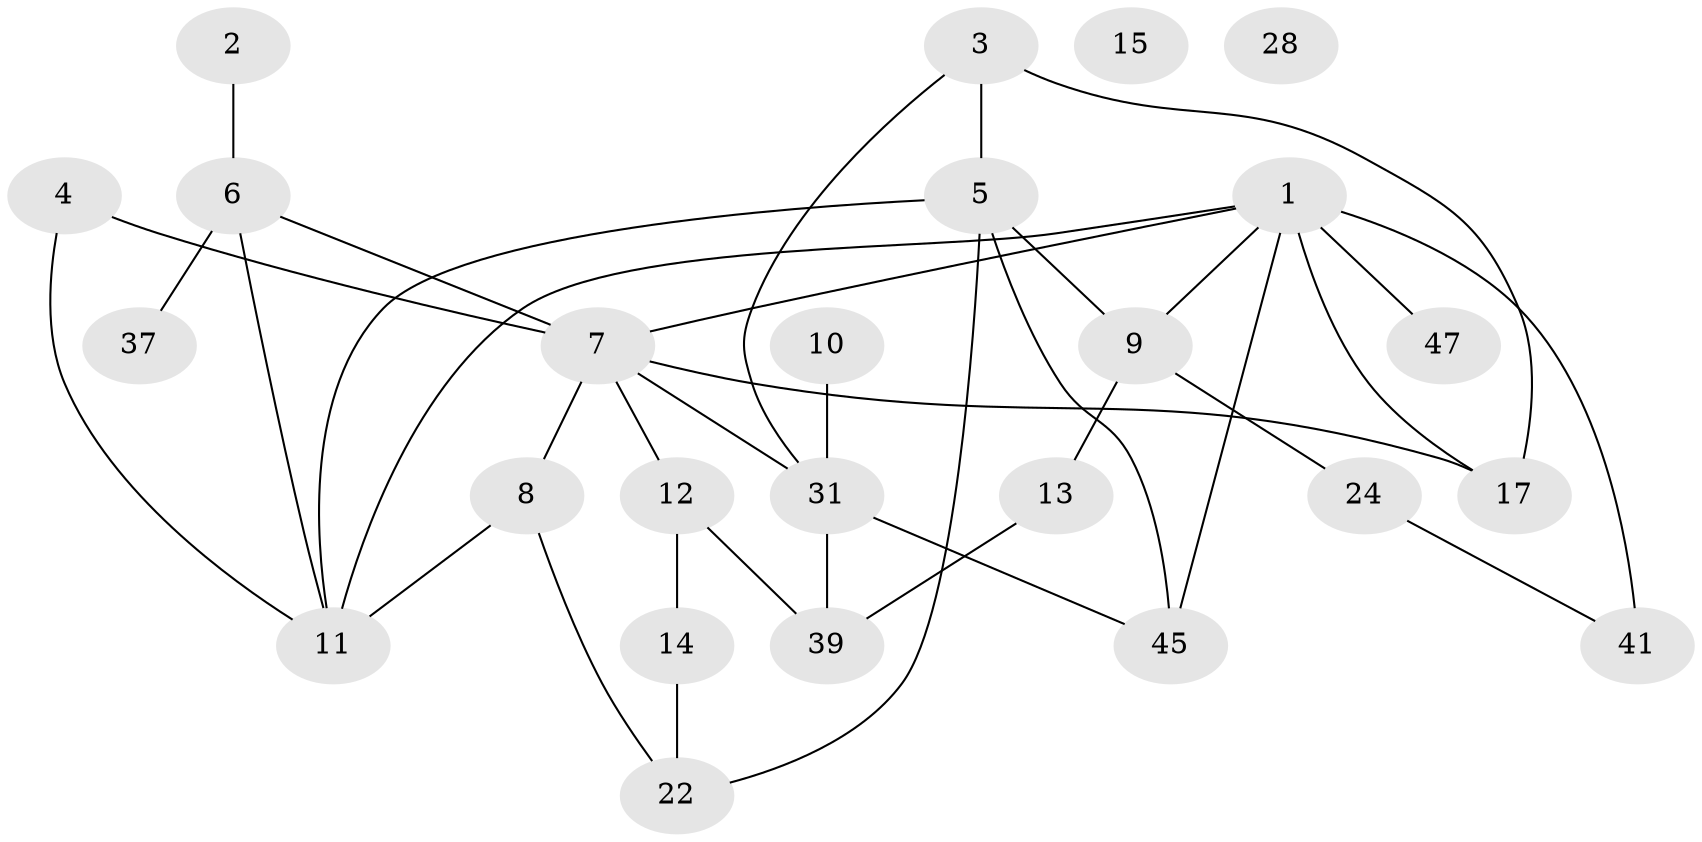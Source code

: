 // original degree distribution, {5: 0.16, 1: 0.2, 2: 0.28, 3: 0.28, 0: 0.04, 4: 0.04}
// Generated by graph-tools (version 1.1) at 2025/12/03/09/25 04:12:54]
// undirected, 25 vertices, 36 edges
graph export_dot {
graph [start="1"]
  node [color=gray90,style=filled];
  1 [super="+19+18+43"];
  2;
  3 [super="+25"];
  4;
  5 [super="+21"];
  6 [super="+20"];
  7 [super="+26"];
  8;
  9 [super="+40"];
  10 [super="+49+38"];
  11 [super="+30"];
  12 [super="+16"];
  13 [super="+33"];
  14 [super="+34"];
  15;
  17;
  22 [super="+36"];
  24 [super="+29"];
  28;
  31 [super="+35+32"];
  37;
  39 [super="+42"];
  41;
  45;
  47;
  1 -- 41 [weight=2];
  1 -- 45;
  1 -- 9;
  1 -- 11;
  1 -- 17;
  1 -- 7;
  1 -- 47;
  2 -- 6;
  3 -- 17;
  3 -- 31;
  3 -- 5 [weight=2];
  4 -- 7;
  4 -- 11;
  5 -- 9;
  5 -- 22;
  5 -- 11;
  5 -- 45;
  6 -- 37 [weight=2];
  6 -- 7;
  6 -- 11;
  7 -- 8;
  7 -- 17;
  7 -- 12;
  7 -- 31;
  8 -- 22;
  8 -- 11;
  9 -- 24;
  9 -- 13;
  10 -- 31;
  12 -- 39;
  12 -- 14;
  13 -- 39;
  14 -- 22;
  24 -- 41;
  31 -- 39;
  31 -- 45;
}
